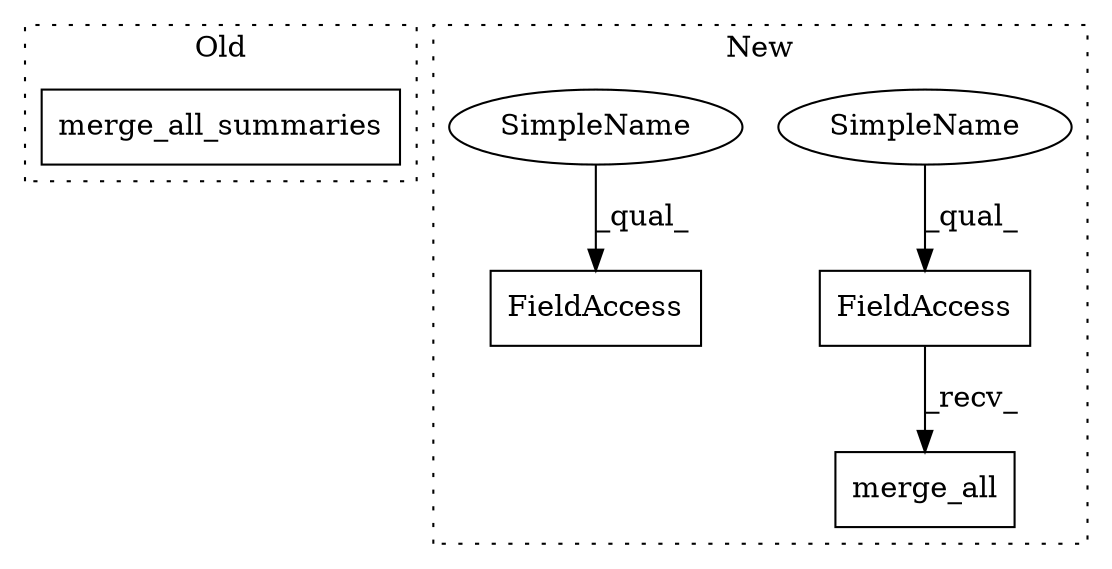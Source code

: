 digraph G {
subgraph cluster0 {
1 [label="merge_all_summaries" a="32" s="5463" l="21" shape="box"];
label = "Old";
style="dotted";
}
subgraph cluster1 {
2 [label="merge_all" a="32" s="5510" l="11" shape="box"];
3 [label="FieldAccess" a="22" s="5491" l="18" shape="box"];
4 [label="FieldAccess" a="22" s="4676" l="18" shape="box"];
5 [label="SimpleName" a="42" s="5491" l="10" shape="ellipse"];
6 [label="SimpleName" a="42" s="4676" l="10" shape="ellipse"];
label = "New";
style="dotted";
}
3 -> 2 [label="_recv_"];
5 -> 3 [label="_qual_"];
6 -> 4 [label="_qual_"];
}